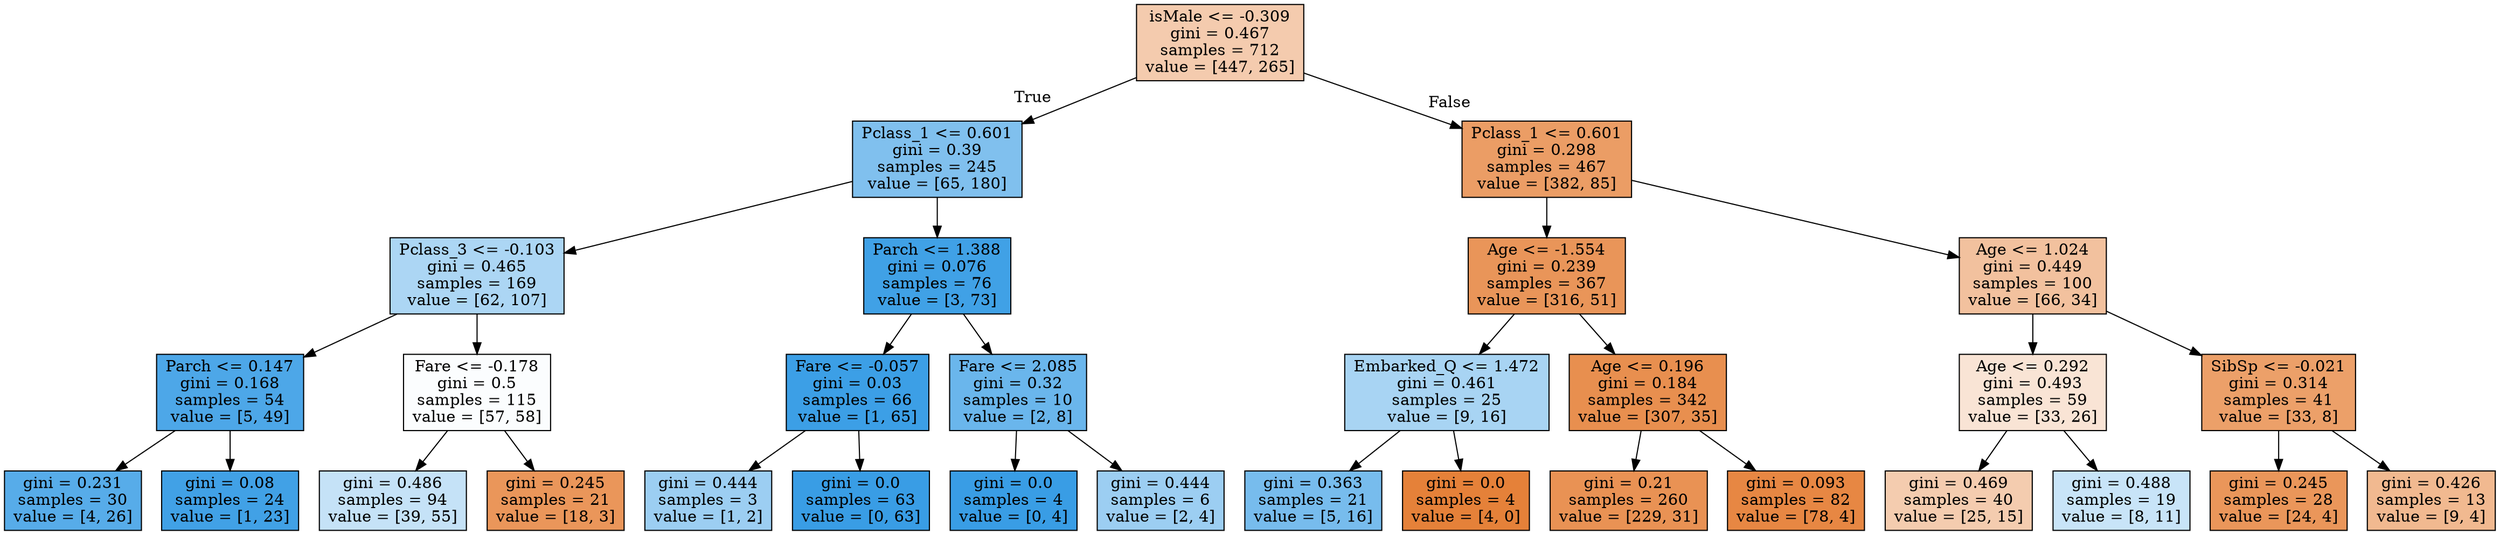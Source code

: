 digraph Tree {
node [shape=box, style="filled", color="black"] ;
0 [label="isMale <= -0.309\ngini = 0.467\nsamples = 712\nvalue = [447, 265]", fillcolor="#e5813968"] ;
1 [label="Pclass_1 <= 0.601\ngini = 0.39\nsamples = 245\nvalue = [65, 180]", fillcolor="#399de5a3"] ;
0 -> 1 [labeldistance=2.5, labelangle=45, headlabel="True"] ;
2 [label="Pclass_3 <= -0.103\ngini = 0.465\nsamples = 169\nvalue = [62, 107]", fillcolor="#399de56b"] ;
1 -> 2 ;
3 [label="Parch <= 0.147\ngini = 0.168\nsamples = 54\nvalue = [5, 49]", fillcolor="#399de5e5"] ;
2 -> 3 ;
4 [label="gini = 0.231\nsamples = 30\nvalue = [4, 26]", fillcolor="#399de5d8"] ;
3 -> 4 ;
5 [label="gini = 0.08\nsamples = 24\nvalue = [1, 23]", fillcolor="#399de5f4"] ;
3 -> 5 ;
6 [label="Fare <= -0.178\ngini = 0.5\nsamples = 115\nvalue = [57, 58]", fillcolor="#399de504"] ;
2 -> 6 ;
7 [label="gini = 0.486\nsamples = 94\nvalue = [39, 55]", fillcolor="#399de54a"] ;
6 -> 7 ;
8 [label="gini = 0.245\nsamples = 21\nvalue = [18, 3]", fillcolor="#e58139d4"] ;
6 -> 8 ;
9 [label="Parch <= 1.388\ngini = 0.076\nsamples = 76\nvalue = [3, 73]", fillcolor="#399de5f5"] ;
1 -> 9 ;
10 [label="Fare <= -0.057\ngini = 0.03\nsamples = 66\nvalue = [1, 65]", fillcolor="#399de5fb"] ;
9 -> 10 ;
11 [label="gini = 0.444\nsamples = 3\nvalue = [1, 2]", fillcolor="#399de57f"] ;
10 -> 11 ;
12 [label="gini = 0.0\nsamples = 63\nvalue = [0, 63]", fillcolor="#399de5ff"] ;
10 -> 12 ;
13 [label="Fare <= 2.085\ngini = 0.32\nsamples = 10\nvalue = [2, 8]", fillcolor="#399de5bf"] ;
9 -> 13 ;
14 [label="gini = 0.0\nsamples = 4\nvalue = [0, 4]", fillcolor="#399de5ff"] ;
13 -> 14 ;
15 [label="gini = 0.444\nsamples = 6\nvalue = [2, 4]", fillcolor="#399de57f"] ;
13 -> 15 ;
16 [label="Pclass_1 <= 0.601\ngini = 0.298\nsamples = 467\nvalue = [382, 85]", fillcolor="#e58139c6"] ;
0 -> 16 [labeldistance=2.5, labelangle=-45, headlabel="False"] ;
17 [label="Age <= -1.554\ngini = 0.239\nsamples = 367\nvalue = [316, 51]", fillcolor="#e58139d6"] ;
16 -> 17 ;
18 [label="Embarked_Q <= 1.472\ngini = 0.461\nsamples = 25\nvalue = [9, 16]", fillcolor="#399de570"] ;
17 -> 18 ;
19 [label="gini = 0.363\nsamples = 21\nvalue = [5, 16]", fillcolor="#399de5af"] ;
18 -> 19 ;
20 [label="gini = 0.0\nsamples = 4\nvalue = [4, 0]", fillcolor="#e58139ff"] ;
18 -> 20 ;
21 [label="Age <= 0.196\ngini = 0.184\nsamples = 342\nvalue = [307, 35]", fillcolor="#e58139e2"] ;
17 -> 21 ;
22 [label="gini = 0.21\nsamples = 260\nvalue = [229, 31]", fillcolor="#e58139dc"] ;
21 -> 22 ;
23 [label="gini = 0.093\nsamples = 82\nvalue = [78, 4]", fillcolor="#e58139f2"] ;
21 -> 23 ;
24 [label="Age <= 1.024\ngini = 0.449\nsamples = 100\nvalue = [66, 34]", fillcolor="#e581397c"] ;
16 -> 24 ;
25 [label="Age <= 0.292\ngini = 0.493\nsamples = 59\nvalue = [33, 26]", fillcolor="#e5813936"] ;
24 -> 25 ;
26 [label="gini = 0.469\nsamples = 40\nvalue = [25, 15]", fillcolor="#e5813966"] ;
25 -> 26 ;
27 [label="gini = 0.488\nsamples = 19\nvalue = [8, 11]", fillcolor="#399de546"] ;
25 -> 27 ;
28 [label="SibSp <= -0.021\ngini = 0.314\nsamples = 41\nvalue = [33, 8]", fillcolor="#e58139c1"] ;
24 -> 28 ;
29 [label="gini = 0.245\nsamples = 28\nvalue = [24, 4]", fillcolor="#e58139d4"] ;
28 -> 29 ;
30 [label="gini = 0.426\nsamples = 13\nvalue = [9, 4]", fillcolor="#e581398e"] ;
28 -> 30 ;
}
